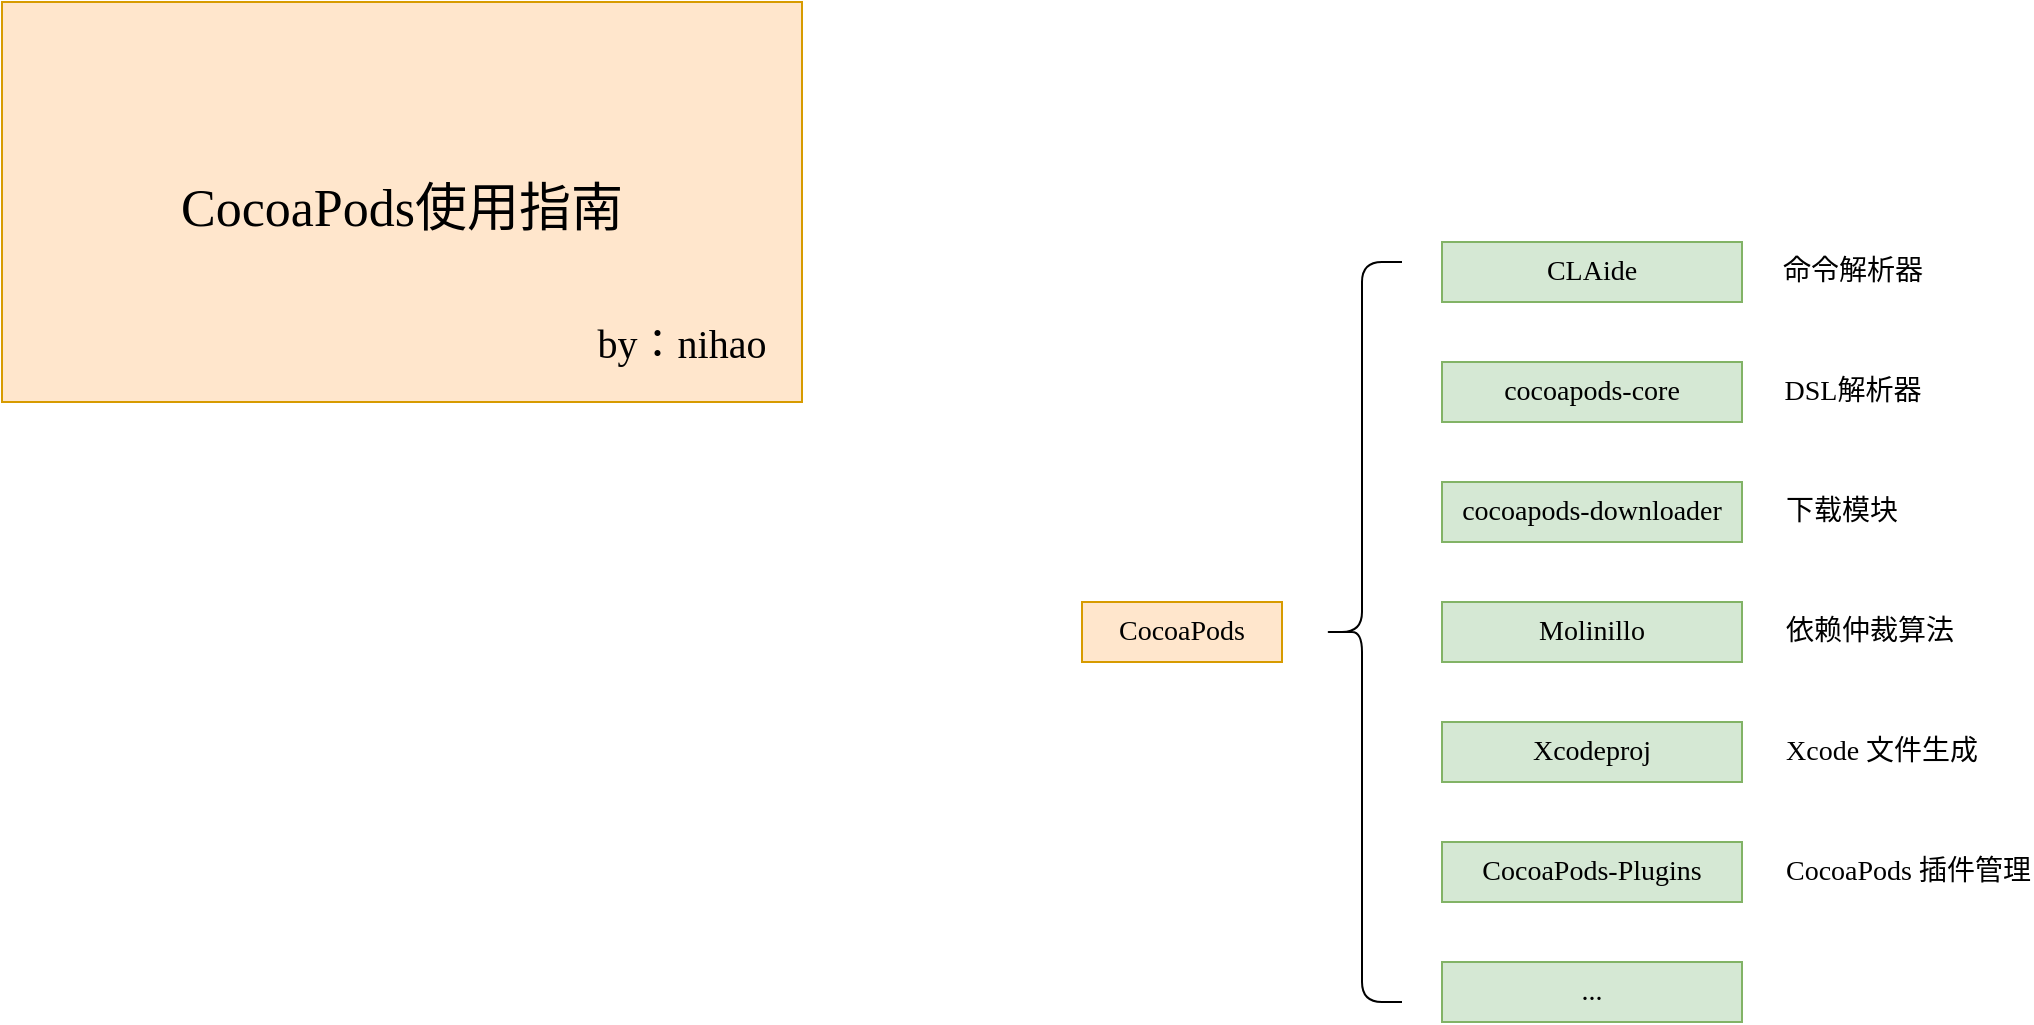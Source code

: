 <mxfile version="20.6.0" type="github">
  <diagram id="fTuVXSVJAu5WL4BmadJZ" name="第 1 页">
    <mxGraphModel dx="864" dy="466" grid="1" gridSize="10" guides="1" tooltips="1" connect="1" arrows="1" fold="1" page="0" pageScale="1" pageWidth="827" pageHeight="1169" math="0" shadow="0">
      <root>
        <mxCell id="0" />
        <mxCell id="1" parent="0" />
        <mxCell id="MqyO6Q_pG1W6b98_2A76-4" value="" style="group;fontSize=10;" parent="1" vertex="1" connectable="0">
          <mxGeometry x="40" y="40" width="400" height="200" as="geometry" />
        </mxCell>
        <mxCell id="MqyO6Q_pG1W6b98_2A76-1" value="" style="rounded=0;whiteSpace=wrap;html=1;" parent="MqyO6Q_pG1W6b98_2A76-4" vertex="1">
          <mxGeometry width="390" height="200" as="geometry" />
        </mxCell>
        <mxCell id="MqyO6Q_pG1W6b98_2A76-2" value="&lt;font style=&quot;font-size: 26px;&quot;&gt;CocoaPods使用指南&lt;/font&gt;" style="text;html=1;strokeColor=#d79b00;fillColor=#ffe6cc;align=center;verticalAlign=middle;whiteSpace=wrap;rounded=0;fontSize=37;fontFamily=Times New Roman;" parent="MqyO6Q_pG1W6b98_2A76-4" vertex="1">
          <mxGeometry width="400" height="200" as="geometry" />
        </mxCell>
        <mxCell id="MqyO6Q_pG1W6b98_2A76-3" value="by：nihao" style="text;html=1;strokeColor=none;fillColor=none;align=center;verticalAlign=middle;whiteSpace=wrap;rounded=0;fontFamily=Times New Roman;fontSize=20;" parent="MqyO6Q_pG1W6b98_2A76-4" vertex="1">
          <mxGeometry x="290" y="150" width="100" height="40" as="geometry" />
        </mxCell>
        <mxCell id="w4aTtrJlxH9xr4-HG7X3-1" value="cocoapods-downloader" style="rounded=0;whiteSpace=wrap;html=1;fontFamily=Times New Roman;fontSize=14;fillColor=#d5e8d4;strokeColor=#82b366;" vertex="1" parent="1">
          <mxGeometry x="760" y="280" width="150" height="30" as="geometry" />
        </mxCell>
        <mxCell id="w4aTtrJlxH9xr4-HG7X3-2" value="CLAide" style="rounded=0;whiteSpace=wrap;html=1;fontFamily=Times New Roman;fontSize=14;fillColor=#d5e8d4;strokeColor=#82b366;" vertex="1" parent="1">
          <mxGeometry x="760" y="160" width="150" height="30" as="geometry" />
        </mxCell>
        <mxCell id="w4aTtrJlxH9xr4-HG7X3-3" value="cocoapods-core" style="rounded=0;whiteSpace=wrap;html=1;fontFamily=Times New Roman;fontSize=14;fillColor=#d5e8d4;strokeColor=#82b366;" vertex="1" parent="1">
          <mxGeometry x="760" y="220" width="150" height="30" as="geometry" />
        </mxCell>
        <mxCell id="w4aTtrJlxH9xr4-HG7X3-4" value="CocoaPods" style="rounded=0;whiteSpace=wrap;html=1;fontFamily=Times New Roman;fontSize=14;fillColor=#ffe6cc;strokeColor=#d79b00;" vertex="1" parent="1">
          <mxGeometry x="580" y="340" width="100" height="30" as="geometry" />
        </mxCell>
        <mxCell id="w4aTtrJlxH9xr4-HG7X3-5" value="Molinillo" style="rounded=0;whiteSpace=wrap;html=1;fontFamily=Times New Roman;fontSize=14;fillColor=#d5e8d4;strokeColor=#82b366;" vertex="1" parent="1">
          <mxGeometry x="760" y="340" width="150" height="30" as="geometry" />
        </mxCell>
        <mxCell id="w4aTtrJlxH9xr4-HG7X3-6" value="Xcodeproj" style="rounded=0;whiteSpace=wrap;html=1;fontFamily=Times New Roman;fontSize=14;fillColor=#d5e8d4;strokeColor=#82b366;" vertex="1" parent="1">
          <mxGeometry x="760" y="400" width="150" height="30" as="geometry" />
        </mxCell>
        <mxCell id="w4aTtrJlxH9xr4-HG7X3-7" value="CocoaPods-Plugins" style="rounded=0;whiteSpace=wrap;html=1;fontFamily=Times New Roman;fontSize=14;fillColor=#d5e8d4;strokeColor=#82b366;" vertex="1" parent="1">
          <mxGeometry x="760" y="460" width="150" height="30" as="geometry" />
        </mxCell>
        <mxCell id="w4aTtrJlxH9xr4-HG7X3-8" value="" style="shape=curlyBracket;whiteSpace=wrap;html=1;rounded=1;labelPosition=left;verticalLabelPosition=middle;align=right;verticalAlign=middle;fontFamily=Times New Roman;fontSize=14;size=0.5;" vertex="1" parent="1">
          <mxGeometry x="700" y="170" width="40" height="370" as="geometry" />
        </mxCell>
        <mxCell id="w4aTtrJlxH9xr4-HG7X3-9" value="命令解析器" style="text;strokeColor=none;fillColor=none;html=1;fontSize=14;fontStyle=0;verticalAlign=middle;align=center;fontFamily=Times New Roman;" vertex="1" parent="1">
          <mxGeometry x="930" y="160" width="70" height="30" as="geometry" />
        </mxCell>
        <mxCell id="w4aTtrJlxH9xr4-HG7X3-10" value="DSL解析器" style="text;strokeColor=none;fillColor=none;html=1;fontSize=14;fontStyle=0;verticalAlign=middle;align=center;fontFamily=Times New Roman;" vertex="1" parent="1">
          <mxGeometry x="930" y="220" width="70" height="30" as="geometry" />
        </mxCell>
        <mxCell id="w4aTtrJlxH9xr4-HG7X3-11" value="下载模块" style="text;strokeColor=none;fillColor=none;html=1;fontSize=14;fontStyle=0;verticalAlign=middle;align=left;fontFamily=Times New Roman;" vertex="1" parent="1">
          <mxGeometry x="930" y="280" width="70" height="30" as="geometry" />
        </mxCell>
        <mxCell id="w4aTtrJlxH9xr4-HG7X3-12" value="依赖仲裁算法" style="text;strokeColor=none;fillColor=none;html=1;fontSize=14;fontStyle=0;verticalAlign=middle;align=left;fontFamily=Times New Roman;" vertex="1" parent="1">
          <mxGeometry x="930" y="340" width="70" height="30" as="geometry" />
        </mxCell>
        <mxCell id="w4aTtrJlxH9xr4-HG7X3-13" value="Xcode 文件生成" style="text;strokeColor=none;fillColor=none;html=1;fontSize=14;fontStyle=0;verticalAlign=middle;align=left;fontFamily=Times New Roman;" vertex="1" parent="1">
          <mxGeometry x="930" y="400" width="70" height="30" as="geometry" />
        </mxCell>
        <mxCell id="w4aTtrJlxH9xr4-HG7X3-14" value="CocoaPods 插件管理" style="text;strokeColor=none;fillColor=none;html=1;fontSize=14;fontStyle=0;verticalAlign=middle;align=left;fontFamily=Times New Roman;" vertex="1" parent="1">
          <mxGeometry x="930" y="460" width="70" height="30" as="geometry" />
        </mxCell>
        <mxCell id="w4aTtrJlxH9xr4-HG7X3-15" value="..." style="rounded=0;whiteSpace=wrap;html=1;fontFamily=Times New Roman;fontSize=14;fillColor=#d5e8d4;strokeColor=#82b366;" vertex="1" parent="1">
          <mxGeometry x="760" y="520" width="150" height="30" as="geometry" />
        </mxCell>
      </root>
    </mxGraphModel>
  </diagram>
</mxfile>
